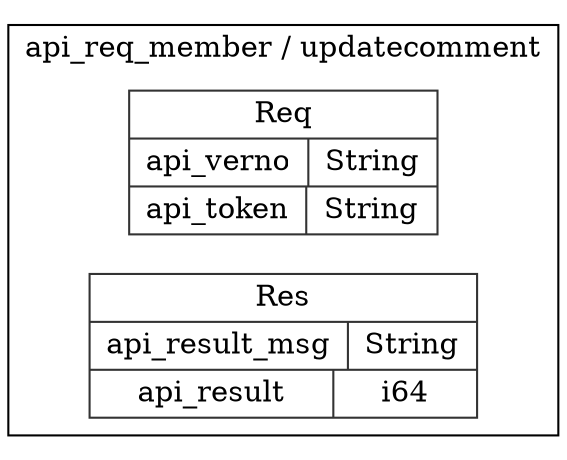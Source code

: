 digraph {
  rankdir=LR;
  subgraph cluster_0 {
    label="api_req_member / updatecomment";
    node [style="filled", color=white, style="solid", color=gray20];
    api_req_member__updatecomment__Req [label="<Req> Req  | { api_verno | <api_verno> String } | { api_token | <api_token> String }", shape=record];
    api_req_member__updatecomment__Res [label="<Res> Res  | { api_result_msg | <api_result_msg> String } | { api_result | <api_result> i64 }", shape=record];
  }
}
